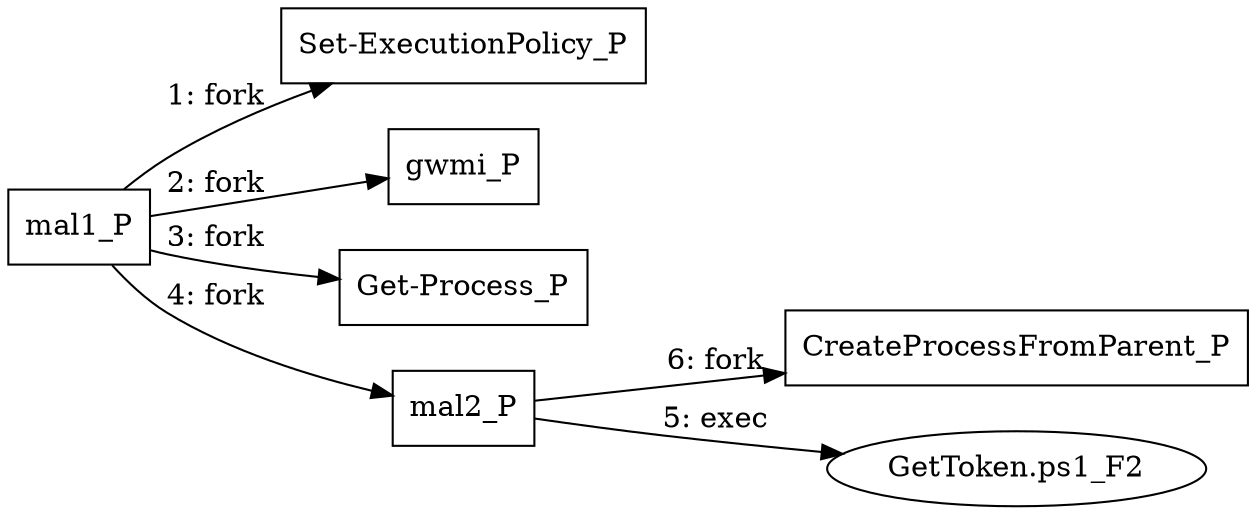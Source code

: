 digraph "T1134.002" {
rankdir="LR"
size="9"
fixedsize="false"
splines="true"
nodesep=0.3
ranksep=0
fontsize=10
overlap="scalexy"
engine= "neato"
	"mal1_P" [node_type=Process shape=box]
	"Set-ExecutionPolicy_P" [node_type=Process shape=box]
	"gwmi_P" [node_type=Process shape=box]
	"Get-Process_P" [node_type=Process shape=box]
	"mal2_P" [node_type=Process shape=box]
	"CreateProcessFromParent_P" [node_type=Process shape=box]
	"GetToken.ps1_F2" [node_type=File shape=ellipse]
	"mal1_P" -> "Set-ExecutionPolicy_P" [label="1: fork"]
	"mal1_P" -> "gwmi_P" [label="2: fork"]
	"mal1_P" -> "Get-Process_P" [label="3: fork"]
	"mal1_P" -> "mal2_P" [label="4: fork"]
	"mal2_P" -> "GetToken.ps1_F2" [label="5: exec"]
	"mal2_P" -> "CreateProcessFromParent_P" [label="6: fork"]
}
